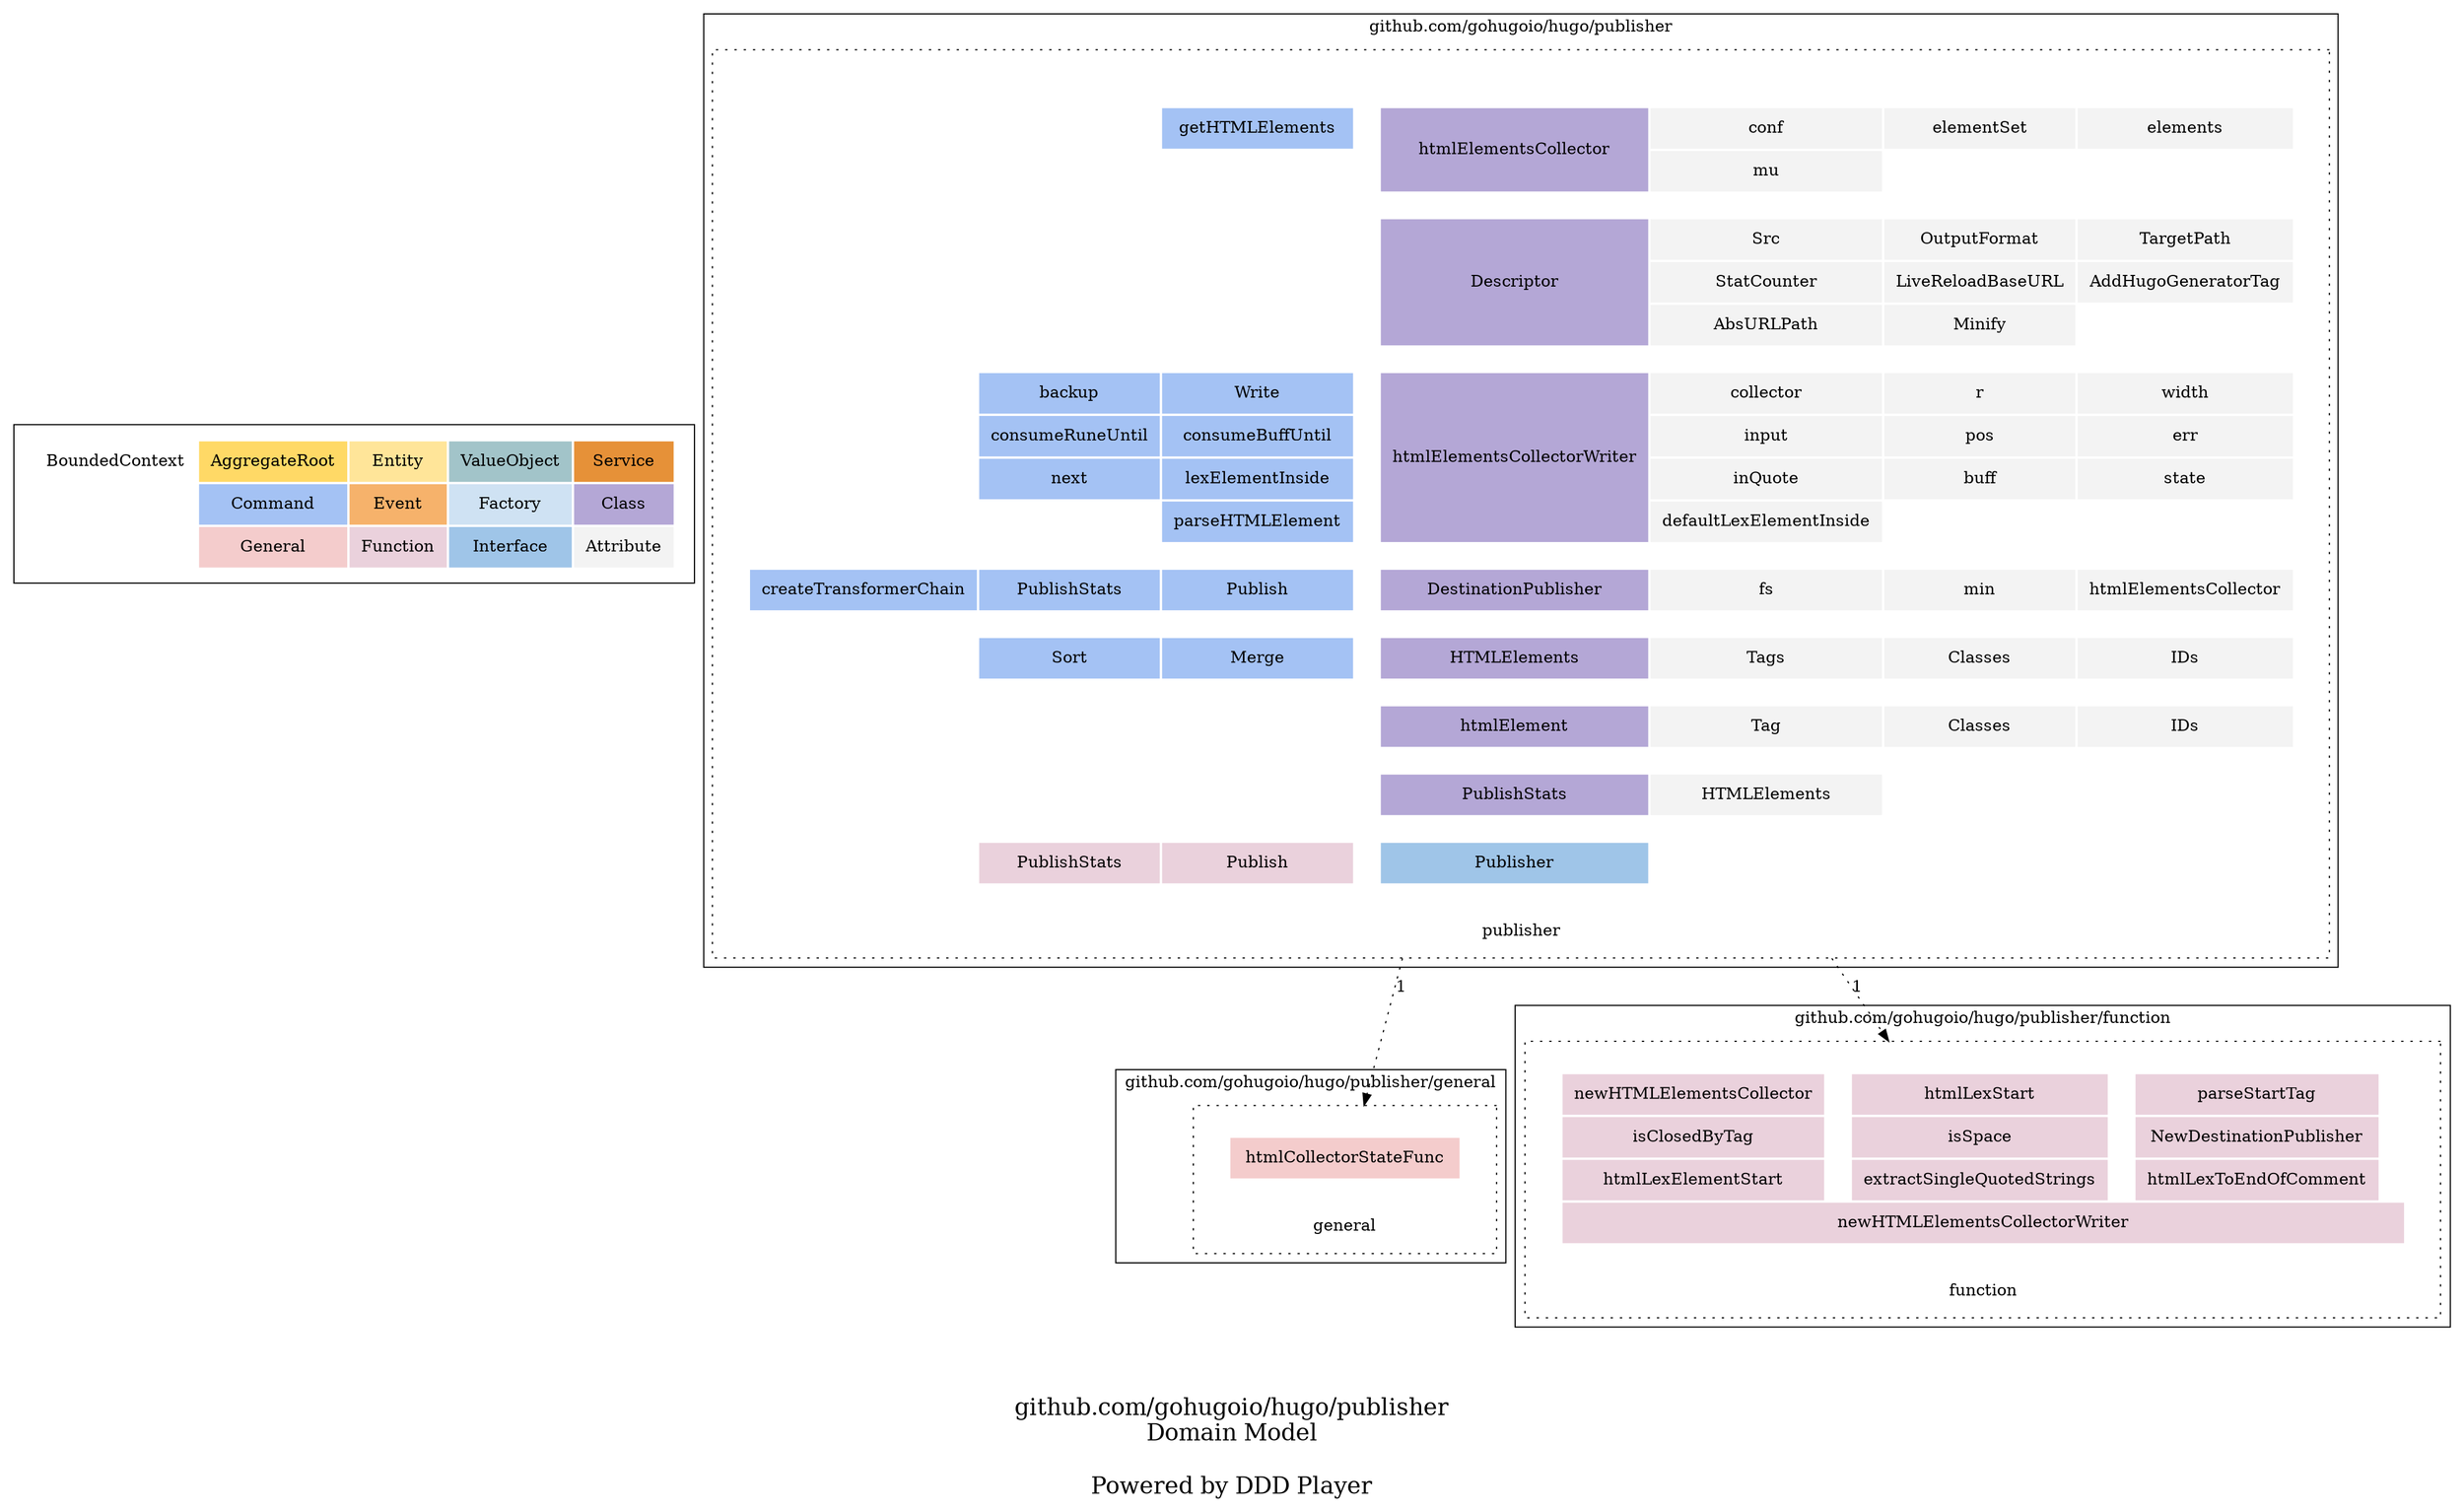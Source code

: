 digraph {
	node [style=dotted shape=rect]

    subgraph cluster_ddd_concept{
		node [color=white]

        ddd_concept [label=<
        <table border="0" cellpadding="10">
		<tr>
			<td bgcolor="#ffffff00" rowspan="1" colspan="1">BoundedContext</td>
			<td bgcolor="#ffd966ff" rowspan="1" colspan="1">AggregateRoot</td>
			<td bgcolor="#ffe599ff" rowspan="1" colspan="1">Entity</td>
			<td bgcolor="#a2c4c9ff" rowspan="1" colspan="1">ValueObject</td>
			<td bgcolor="#e69138ff" rowspan="1" colspan="1">Service</td>
		</tr>
		<tr>
			<td bgcolor="white" rowspan="1" colspan="1"></td>
			<td bgcolor="#a4c2f4ff" rowspan="1" colspan="1">Command</td>
			<td bgcolor="#f6b26bff" rowspan="1" colspan="1">Event</td>
			<td bgcolor="#cfe2f3ff" rowspan="1" colspan="1">Factory</td>
			<td bgcolor="#b4a7d6ff" rowspan="1" colspan="1">Class</td>
			
		</tr>
		<tr>
			<td bgcolor="white" rowspan="1" colspan="1"></td>
			<td bgcolor="#f4ccccff" rowspan="1" colspan="1">General</td>
			<td bgcolor="#ead1dcff" rowspan="1" colspan="1">Function</td>
			<td bgcolor="#9fc5e8ff" rowspan="1" colspan="1">Interface</td>
			<td bgcolor="#f3f3f3ff" rowspan="1" colspan="1">Attribute</td>
		</tr>
        </table>
        > ]
	}

    
		subgraph cluster_dPzhN7 {
	
		
    	dPzhN7 [label=<
        <table border="0" cellpadding="10">
			
				<tr>
		
			<td port="first_blank_row" bgcolor="white" rowspan="1" colspan="1"></td>
	</tr>
				<tr>
		
			<td port="" bgcolor="white" rowspan="1" colspan="1"></td>
	</tr>
				<tr>
		
			<td port="" bgcolor="white" rowspan="1" colspan="1"></td>
			<td port="" bgcolor="white" rowspan="1" colspan="1"></td>
			<td port="" bgcolor="white" rowspan="1" colspan="1"></td>
			<td port="dd0tBCQ" bgcolor="#a4c2f4ff" rowspan="1" colspan="1">getHTMLElements</td>
			<td port="" bgcolor="white" rowspan="1" colspan="1"></td>
			<td port="dywZf7" bgcolor="#b4a7d6ff" rowspan="2" colspan="1">htmlElementsCollector</td>
			<td port="ddxF93g" bgcolor="#f3f3f3ff" rowspan="1" colspan="1">conf</td>
			<td port="dmaELO" bgcolor="#f3f3f3ff" rowspan="1" colspan="1">elementSet</td>
			<td port="dcncFal" bgcolor="#f3f3f3ff" rowspan="1" colspan="1">elements</td>
			<td port="" bgcolor="white" rowspan="1" colspan="1"></td>
	</tr>
				<tr>
		
			<td port="" bgcolor="white" rowspan="1" colspan="1"></td>
			<td port="" bgcolor="white" rowspan="1" colspan="1"></td>
			<td port="" bgcolor="white" rowspan="1" colspan="1"></td>
			<td port="" bgcolor="white" rowspan="1" colspan="1"></td>
			<td port="" bgcolor="white" rowspan="1" colspan="1"></td>
			<td port="dc3bnAu" bgcolor="#f3f3f3ff" rowspan="1" colspan="1">mu</td>
			<td port="" bgcolor="white" rowspan="1" colspan="1"></td>
			<td port="" bgcolor="white" rowspan="1" colspan="1"></td>
			<td port="" bgcolor="white" rowspan="1" colspan="1"></td>
	</tr>
				<tr>
		
			<td port="" bgcolor="white" rowspan="1" colspan="1"></td>
	</tr>
				<tr>
		
			<td port="" bgcolor="white" rowspan="1" colspan="1"></td>
			<td port="" bgcolor="white" rowspan="1" colspan="1"></td>
			<td port="" bgcolor="white" rowspan="1" colspan="1"></td>
			<td port="" bgcolor="white" rowspan="1" colspan="1"></td>
			<td port="" bgcolor="white" rowspan="1" colspan="1"></td>
			<td port="dOYTmJ" bgcolor="#b4a7d6ff" rowspan="3" colspan="1">Descriptor</td>
			<td port="dhsUl0" bgcolor="#f3f3f3ff" rowspan="1" colspan="1">Src</td>
			<td port="dbQpQBW" bgcolor="#f3f3f3ff" rowspan="1" colspan="1">OutputFormat</td>
			<td port="ddA7DoI" bgcolor="#f3f3f3ff" rowspan="1" colspan="1">TargetPath</td>
			<td port="" bgcolor="white" rowspan="1" colspan="1"></td>
	</tr>
				<tr>
		
			<td port="" bgcolor="white" rowspan="1" colspan="1"></td>
			<td port="" bgcolor="white" rowspan="1" colspan="1"></td>
			<td port="" bgcolor="white" rowspan="1" colspan="1"></td>
			<td port="" bgcolor="white" rowspan="1" colspan="1"></td>
			<td port="" bgcolor="white" rowspan="1" colspan="1"></td>
			<td port="dbBBdT4" bgcolor="#f3f3f3ff" rowspan="1" colspan="1">StatCounter</td>
			<td port="deqKnux" bgcolor="#f3f3f3ff" rowspan="1" colspan="1">LiveReloadBaseURL</td>
			<td port="ddTFXUD" bgcolor="#f3f3f3ff" rowspan="1" colspan="1">AddHugoGeneratorTag</td>
			<td port="" bgcolor="white" rowspan="1" colspan="1"></td>
	</tr>
				<tr>
		
			<td port="" bgcolor="white" rowspan="1" colspan="1"></td>
			<td port="" bgcolor="white" rowspan="1" colspan="1"></td>
			<td port="" bgcolor="white" rowspan="1" colspan="1"></td>
			<td port="" bgcolor="white" rowspan="1" colspan="1"></td>
			<td port="" bgcolor="white" rowspan="1" colspan="1"></td>
			<td port="ddu3Jqw" bgcolor="#f3f3f3ff" rowspan="1" colspan="1">AbsURLPath</td>
			<td port="dcZI3dW" bgcolor="#f3f3f3ff" rowspan="1" colspan="1">Minify</td>
			<td port="" bgcolor="white" rowspan="1" colspan="1"></td>
			<td port="" bgcolor="white" rowspan="1" colspan="1"></td>
	</tr>
				<tr>
		
			<td port="" bgcolor="white" rowspan="1" colspan="1"></td>
	</tr>
				<tr>
		
			<td port="" bgcolor="white" rowspan="1" colspan="1"></td>
			<td port="" bgcolor="white" rowspan="1" colspan="1"></td>
			<td port="dnMcQP" bgcolor="#a4c2f4ff" rowspan="1" colspan="1">backup</td>
			<td port="ddIkhqE" bgcolor="#a4c2f4ff" rowspan="1" colspan="1">Write</td>
			<td port="" bgcolor="white" rowspan="1" colspan="1"></td>
			<td port="ddNjrF0" bgcolor="#b4a7d6ff" rowspan="4" colspan="1">htmlElementsCollectorWriter</td>
			<td port="dbEMdYA" bgcolor="#f3f3f3ff" rowspan="1" colspan="1">collector</td>
			<td port="ddz4W4p" bgcolor="#f3f3f3ff" rowspan="1" colspan="1">r</td>
			<td port="dedvszR" bgcolor="#f3f3f3ff" rowspan="1" colspan="1">width</td>
			<td port="" bgcolor="white" rowspan="1" colspan="1"></td>
	</tr>
				<tr>
		
			<td port="" bgcolor="white" rowspan="1" colspan="1"></td>
			<td port="" bgcolor="white" rowspan="1" colspan="1"></td>
			<td port="d0ISYT" bgcolor="#a4c2f4ff" rowspan="1" colspan="1">consumeRuneUntil</td>
			<td port="ddFQk8s" bgcolor="#a4c2f4ff" rowspan="1" colspan="1">consumeBuffUntil</td>
			<td port="" bgcolor="white" rowspan="1" colspan="1"></td>
			<td port="dckfvov" bgcolor="#f3f3f3ff" rowspan="1" colspan="1">input</td>
			<td port="dbsPxFr" bgcolor="#f3f3f3ff" rowspan="1" colspan="1">pos</td>
			<td port="dbLbf7e" bgcolor="#f3f3f3ff" rowspan="1" colspan="1">err</td>
			<td port="" bgcolor="white" rowspan="1" colspan="1"></td>
	</tr>
				<tr>
		
			<td port="" bgcolor="white" rowspan="1" colspan="1"></td>
			<td port="" bgcolor="white" rowspan="1" colspan="1"></td>
			<td port="dc8Cd5S" bgcolor="#a4c2f4ff" rowspan="1" colspan="1">next</td>
			<td port="deP9XNY" bgcolor="#a4c2f4ff" rowspan="1" colspan="1">lexElementInside</td>
			<td port="" bgcolor="white" rowspan="1" colspan="1"></td>
			<td port="dcyFsAS" bgcolor="#f3f3f3ff" rowspan="1" colspan="1">inQuote</td>
			<td port="dZ9wHS" bgcolor="#f3f3f3ff" rowspan="1" colspan="1">buff</td>
			<td port="d1Hy96" bgcolor="#f3f3f3ff" rowspan="1" colspan="1">state</td>
			<td port="" bgcolor="white" rowspan="1" colspan="1"></td>
	</tr>
				<tr>
		
			<td port="" bgcolor="white" rowspan="1" colspan="1"></td>
			<td port="" bgcolor="white" rowspan="1" colspan="1"></td>
			<td port="" bgcolor="white" rowspan="1" colspan="1"></td>
			<td port="djpx9p" bgcolor="#a4c2f4ff" rowspan="1" colspan="1">parseHTMLElement</td>
			<td port="" bgcolor="white" rowspan="1" colspan="1"></td>
			<td port="dcPybyx" bgcolor="#f3f3f3ff" rowspan="1" colspan="1">defaultLexElementInside</td>
			<td port="" bgcolor="white" rowspan="1" colspan="1"></td>
			<td port="" bgcolor="white" rowspan="1" colspan="1"></td>
			<td port="" bgcolor="white" rowspan="1" colspan="1"></td>
	</tr>
				<tr>
		
			<td port="" bgcolor="white" rowspan="1" colspan="1"></td>
	</tr>
				<tr>
		
			<td port="" bgcolor="white" rowspan="1" colspan="1"></td>
			<td port="ddt7mNP" bgcolor="#a4c2f4ff" rowspan="1" colspan="1">createTransformerChain</td>
			<td port="dbO1DR7" bgcolor="#a4c2f4ff" rowspan="1" colspan="1">PublishStats</td>
			<td port="dd7D34U" bgcolor="#a4c2f4ff" rowspan="1" colspan="1">Publish</td>
			<td port="" bgcolor="white" rowspan="1" colspan="1"></td>
			<td port="dbvtgwQ" bgcolor="#b4a7d6ff" rowspan="1" colspan="1">DestinationPublisher</td>
			<td port="dcJF17U" bgcolor="#f3f3f3ff" rowspan="1" colspan="1">fs</td>
			<td port="dbxix6D" bgcolor="#f3f3f3ff" rowspan="1" colspan="1">min</td>
			<td port="dboQJkc" bgcolor="#f3f3f3ff" rowspan="1" colspan="1">htmlElementsCollector</td>
			<td port="" bgcolor="white" rowspan="1" colspan="1"></td>
	</tr>
				<tr>
		
			<td port="" bgcolor="white" rowspan="1" colspan="1"></td>
	</tr>
				<tr>
		
			<td port="" bgcolor="white" rowspan="1" colspan="1"></td>
			<td port="" bgcolor="white" rowspan="1" colspan="1"></td>
			<td port="dlT571" bgcolor="#a4c2f4ff" rowspan="1" colspan="1">Sort</td>
			<td port="dcFieAv" bgcolor="#a4c2f4ff" rowspan="1" colspan="1">Merge</td>
			<td port="" bgcolor="white" rowspan="1" colspan="1"></td>
			<td port="dch5k6I" bgcolor="#b4a7d6ff" rowspan="1" colspan="1">HTMLElements</td>
			<td port="dbmwQcs" bgcolor="#f3f3f3ff" rowspan="1" colspan="1">Tags</td>
			<td port="ddPMJOT" bgcolor="#f3f3f3ff" rowspan="1" colspan="1">Classes</td>
			<td port="deKDCDP" bgcolor="#f3f3f3ff" rowspan="1" colspan="1">IDs</td>
			<td port="" bgcolor="white" rowspan="1" colspan="1"></td>
	</tr>
				<tr>
		
			<td port="" bgcolor="white" rowspan="1" colspan="1"></td>
	</tr>
				<tr>
		
			<td port="" bgcolor="white" rowspan="1" colspan="1"></td>
			<td port="" bgcolor="white" rowspan="1" colspan="1"></td>
			<td port="" bgcolor="white" rowspan="1" colspan="1"></td>
			<td port="" bgcolor="white" rowspan="1" colspan="1"></td>
			<td port="" bgcolor="white" rowspan="1" colspan="1"></td>
			<td port="dbt147N" bgcolor="#b4a7d6ff" rowspan="1" colspan="1">htmlElement</td>
			<td port="dbcMIqs" bgcolor="#f3f3f3ff" rowspan="1" colspan="1">Tag</td>
			<td port="dcuAqeA" bgcolor="#f3f3f3ff" rowspan="1" colspan="1">Classes</td>
			<td port="dbe44A4" bgcolor="#f3f3f3ff" rowspan="1" colspan="1">IDs</td>
			<td port="" bgcolor="white" rowspan="1" colspan="1"></td>
	</tr>
				<tr>
		
			<td port="" bgcolor="white" rowspan="1" colspan="1"></td>
	</tr>
				<tr>
		
			<td port="" bgcolor="white" rowspan="1" colspan="1"></td>
			<td port="" bgcolor="white" rowspan="1" colspan="1"></td>
			<td port="" bgcolor="white" rowspan="1" colspan="1"></td>
			<td port="" bgcolor="white" rowspan="1" colspan="1"></td>
			<td port="" bgcolor="white" rowspan="1" colspan="1"></td>
			<td port="ddcZzMW" bgcolor="#b4a7d6ff" rowspan="1" colspan="1">PublishStats</td>
			<td port="dbKPSED" bgcolor="#f3f3f3ff" rowspan="1" colspan="1">HTMLElements</td>
			<td port="" bgcolor="white" rowspan="1" colspan="1"></td>
			<td port="" bgcolor="white" rowspan="1" colspan="1"></td>
			<td port="" bgcolor="white" rowspan="1" colspan="1"></td>
	</tr>
				<tr>
		
			<td port="" bgcolor="white" rowspan="1" colspan="1"></td>
	</tr>
				<tr>
		
			<td port="" bgcolor="white" rowspan="1" colspan="1"></td>
			<td port="" bgcolor="white" rowspan="1" colspan="1"></td>
			<td port="dbAgdNp" bgcolor="#ead1dcff" rowspan="1" colspan="1">PublishStats</td>
			<td port="dbNffHS" bgcolor="#ead1dcff" rowspan="1" colspan="1">Publish</td>
			<td port="" bgcolor="white" rowspan="1" colspan="1"></td>
			<td port="dQsS6" bgcolor="#9fc5e8ff" rowspan="1" colspan="1">Publisher</td>
			<td port="" bgcolor="white" rowspan="1" colspan="1"></td>
			<td port="" bgcolor="white" rowspan="1" colspan="1"></td>
			<td port="" bgcolor="white" rowspan="1" colspan="1"></td>
			<td port="" bgcolor="white" rowspan="1" colspan="1"></td>
	</tr>
				<tr>
		
			<td port="" bgcolor="white" rowspan="1" colspan="1"></td>
	</tr>
				<tr>
		
			<td port="" bgcolor="white" rowspan="1" colspan="10">publisher</td>
	</tr>
        </table>
        > ]
	

	label = "github.com/gohugoio/hugo/publisher"

	
		subgraph cluster_deuXkcg {
	
		
    	deuXkcg [label=<
        <table border="0" cellpadding="10">
			
				<tr>
		
			<td port="first_blank_row" bgcolor="white" rowspan="1" colspan="1"></td>
	</tr>
				<tr>
		
			<td port="" bgcolor="white" rowspan="1" colspan="1"></td>
			<td port="ddySgVB" bgcolor="#f4ccccff" rowspan="1" colspan="4">htmlCollectorStateFunc</td>
			<td port="" bgcolor="white" rowspan="1" colspan="1"></td>
	</tr>
				<tr>
		
			<td port="" bgcolor="white" rowspan="1" colspan="1"></td>
	</tr>
				<tr>
		
			<td port="" bgcolor="white" rowspan="1" colspan="6">general</td>
	</tr>
        </table>
        > ]
	

	label = "github.com/gohugoio/hugo/publisher/general"

	
    }
		subgraph cluster_dcI3DAw {
	
		
    	dcI3DAw [label=<
        <table border="0" cellpadding="10">
			
				<tr>
		
			<td port="first_blank_row" bgcolor="white" rowspan="1" colspan="1"></td>
	</tr>
				<tr>
		
			<td port="" bgcolor="white" rowspan="1" colspan="1"></td>
			<td port="ddI59dj" bgcolor="#ead1dcff" rowspan="1" colspan="1">newHTMLElementsCollector</td>
			<td port="" bgcolor="white" rowspan="1" colspan="1"></td>
			<td port="dd6LYDk" bgcolor="#ead1dcff" rowspan="1" colspan="1">htmlLexStart</td>
			<td port="" bgcolor="white" rowspan="1" colspan="1"></td>
			<td port="drUdl3" bgcolor="#ead1dcff" rowspan="1" colspan="1">parseStartTag</td>
			<td port="" bgcolor="white" rowspan="1" colspan="1"></td>
	</tr>
				<tr>
		
			<td port="" bgcolor="white" rowspan="1" colspan="1"></td>
			<td port="dbEH5ST" bgcolor="#ead1dcff" rowspan="1" colspan="1">isClosedByTag</td>
			<td port="" bgcolor="white" rowspan="1" colspan="1"></td>
			<td port="ddJ3qNE" bgcolor="#ead1dcff" rowspan="1" colspan="1">isSpace</td>
			<td port="" bgcolor="white" rowspan="1" colspan="1"></td>
			<td port="dbyyvJo" bgcolor="#ead1dcff" rowspan="1" colspan="1">NewDestinationPublisher</td>
			<td port="" bgcolor="white" rowspan="1" colspan="1"></td>
	</tr>
				<tr>
		
			<td port="" bgcolor="white" rowspan="1" colspan="1"></td>
			<td port="ddOeeay" bgcolor="#ead1dcff" rowspan="1" colspan="1">htmlLexElementStart</td>
			<td port="" bgcolor="white" rowspan="1" colspan="1"></td>
			<td port="ddEbmRj" bgcolor="#ead1dcff" rowspan="1" colspan="1">extractSingleQuotedStrings</td>
			<td port="" bgcolor="white" rowspan="1" colspan="1"></td>
			<td port="dctuUCS" bgcolor="#ead1dcff" rowspan="1" colspan="1">htmlLexToEndOfComment</td>
			<td port="" bgcolor="white" rowspan="1" colspan="1"></td>
	</tr>
				<tr>
		
			<td port="" bgcolor="white" rowspan="1" colspan="1"></td>
			<td port="dc8ED92" bgcolor="#ead1dcff" rowspan="1" colspan="6">newHTMLElementsCollectorWriter</td>
			<td port="" bgcolor="white" rowspan="1" colspan="1"></td>
	</tr>
				<tr>
		
			<td port="" bgcolor="white" rowspan="1" colspan="1"></td>
	</tr>
				<tr>
		
			<td port="" bgcolor="white" rowspan="1" colspan="8">function</td>
	</tr>
        </table>
        > ]
	

	label = "github.com/gohugoio/hugo/publisher/function"

	
    }
    }
		subgraph cluster_deuXkcg {
	
		
    	deuXkcg [label=<
        <table border="0" cellpadding="10">
			
				<tr>
		
			<td port="first_blank_row" bgcolor="white" rowspan="1" colspan="1"></td>
	</tr>
				<tr>
		
			<td port="" bgcolor="white" rowspan="1" colspan="1"></td>
			<td port="ddySgVB" bgcolor="#f4ccccff" rowspan="1" colspan="4">htmlCollectorStateFunc</td>
			<td port="" bgcolor="white" rowspan="1" colspan="1"></td>
	</tr>
				<tr>
		
			<td port="" bgcolor="white" rowspan="1" colspan="1"></td>
	</tr>
				<tr>
		
			<td port="" bgcolor="white" rowspan="1" colspan="6">general</td>
	</tr>
        </table>
        > ]
	

	label = "github.com/gohugoio/hugo/publisher/general"

	
    }
		subgraph cluster_dcI3DAw {
	
		
    	dcI3DAw [label=<
        <table border="0" cellpadding="10">
			
				<tr>
		
			<td port="first_blank_row" bgcolor="white" rowspan="1" colspan="1"></td>
	</tr>
				<tr>
		
			<td port="" bgcolor="white" rowspan="1" colspan="1"></td>
			<td port="ddI59dj" bgcolor="#ead1dcff" rowspan="1" colspan="1">newHTMLElementsCollector</td>
			<td port="" bgcolor="white" rowspan="1" colspan="1"></td>
			<td port="dd6LYDk" bgcolor="#ead1dcff" rowspan="1" colspan="1">htmlLexStart</td>
			<td port="" bgcolor="white" rowspan="1" colspan="1"></td>
			<td port="drUdl3" bgcolor="#ead1dcff" rowspan="1" colspan="1">parseStartTag</td>
			<td port="" bgcolor="white" rowspan="1" colspan="1"></td>
	</tr>
				<tr>
		
			<td port="" bgcolor="white" rowspan="1" colspan="1"></td>
			<td port="dbEH5ST" bgcolor="#ead1dcff" rowspan="1" colspan="1">isClosedByTag</td>
			<td port="" bgcolor="white" rowspan="1" colspan="1"></td>
			<td port="ddJ3qNE" bgcolor="#ead1dcff" rowspan="1" colspan="1">isSpace</td>
			<td port="" bgcolor="white" rowspan="1" colspan="1"></td>
			<td port="dbyyvJo" bgcolor="#ead1dcff" rowspan="1" colspan="1">NewDestinationPublisher</td>
			<td port="" bgcolor="white" rowspan="1" colspan="1"></td>
	</tr>
				<tr>
		
			<td port="" bgcolor="white" rowspan="1" colspan="1"></td>
			<td port="ddOeeay" bgcolor="#ead1dcff" rowspan="1" colspan="1">htmlLexElementStart</td>
			<td port="" bgcolor="white" rowspan="1" colspan="1"></td>
			<td port="ddEbmRj" bgcolor="#ead1dcff" rowspan="1" colspan="1">extractSingleQuotedStrings</td>
			<td port="" bgcolor="white" rowspan="1" colspan="1"></td>
			<td port="dctuUCS" bgcolor="#ead1dcff" rowspan="1" colspan="1">htmlLexToEndOfComment</td>
			<td port="" bgcolor="white" rowspan="1" colspan="1"></td>
	</tr>
				<tr>
		
			<td port="" bgcolor="white" rowspan="1" colspan="1"></td>
			<td port="dc8ED92" bgcolor="#ead1dcff" rowspan="1" colspan="6">newHTMLElementsCollectorWriter</td>
			<td port="" bgcolor="white" rowspan="1" colspan="1"></td>
	</tr>
				<tr>
		
			<td port="" bgcolor="white" rowspan="1" colspan="1"></td>
	</tr>
				<tr>
		
			<td port="" bgcolor="white" rowspan="1" colspan="8">function</td>
	</tr>
        </table>
        > ]
	

	label = "github.com/gohugoio/hugo/publisher/function"

	
    }

	
		dPzhN7 -> deuXkcg  [style=dotted arrowhead=normal label="1" tooltip="publisher -> general: \n\n"]
		dPzhN7 -> dcI3DAw  [style=dotted arrowhead=normal label="1" tooltip="publisher -> function: \n\n"]

	label = "\n\ngithub.com/gohugoio/hugo/publisher\nDomain Model\n\nPowered by DDD Player";
    fontsize=20;
}
